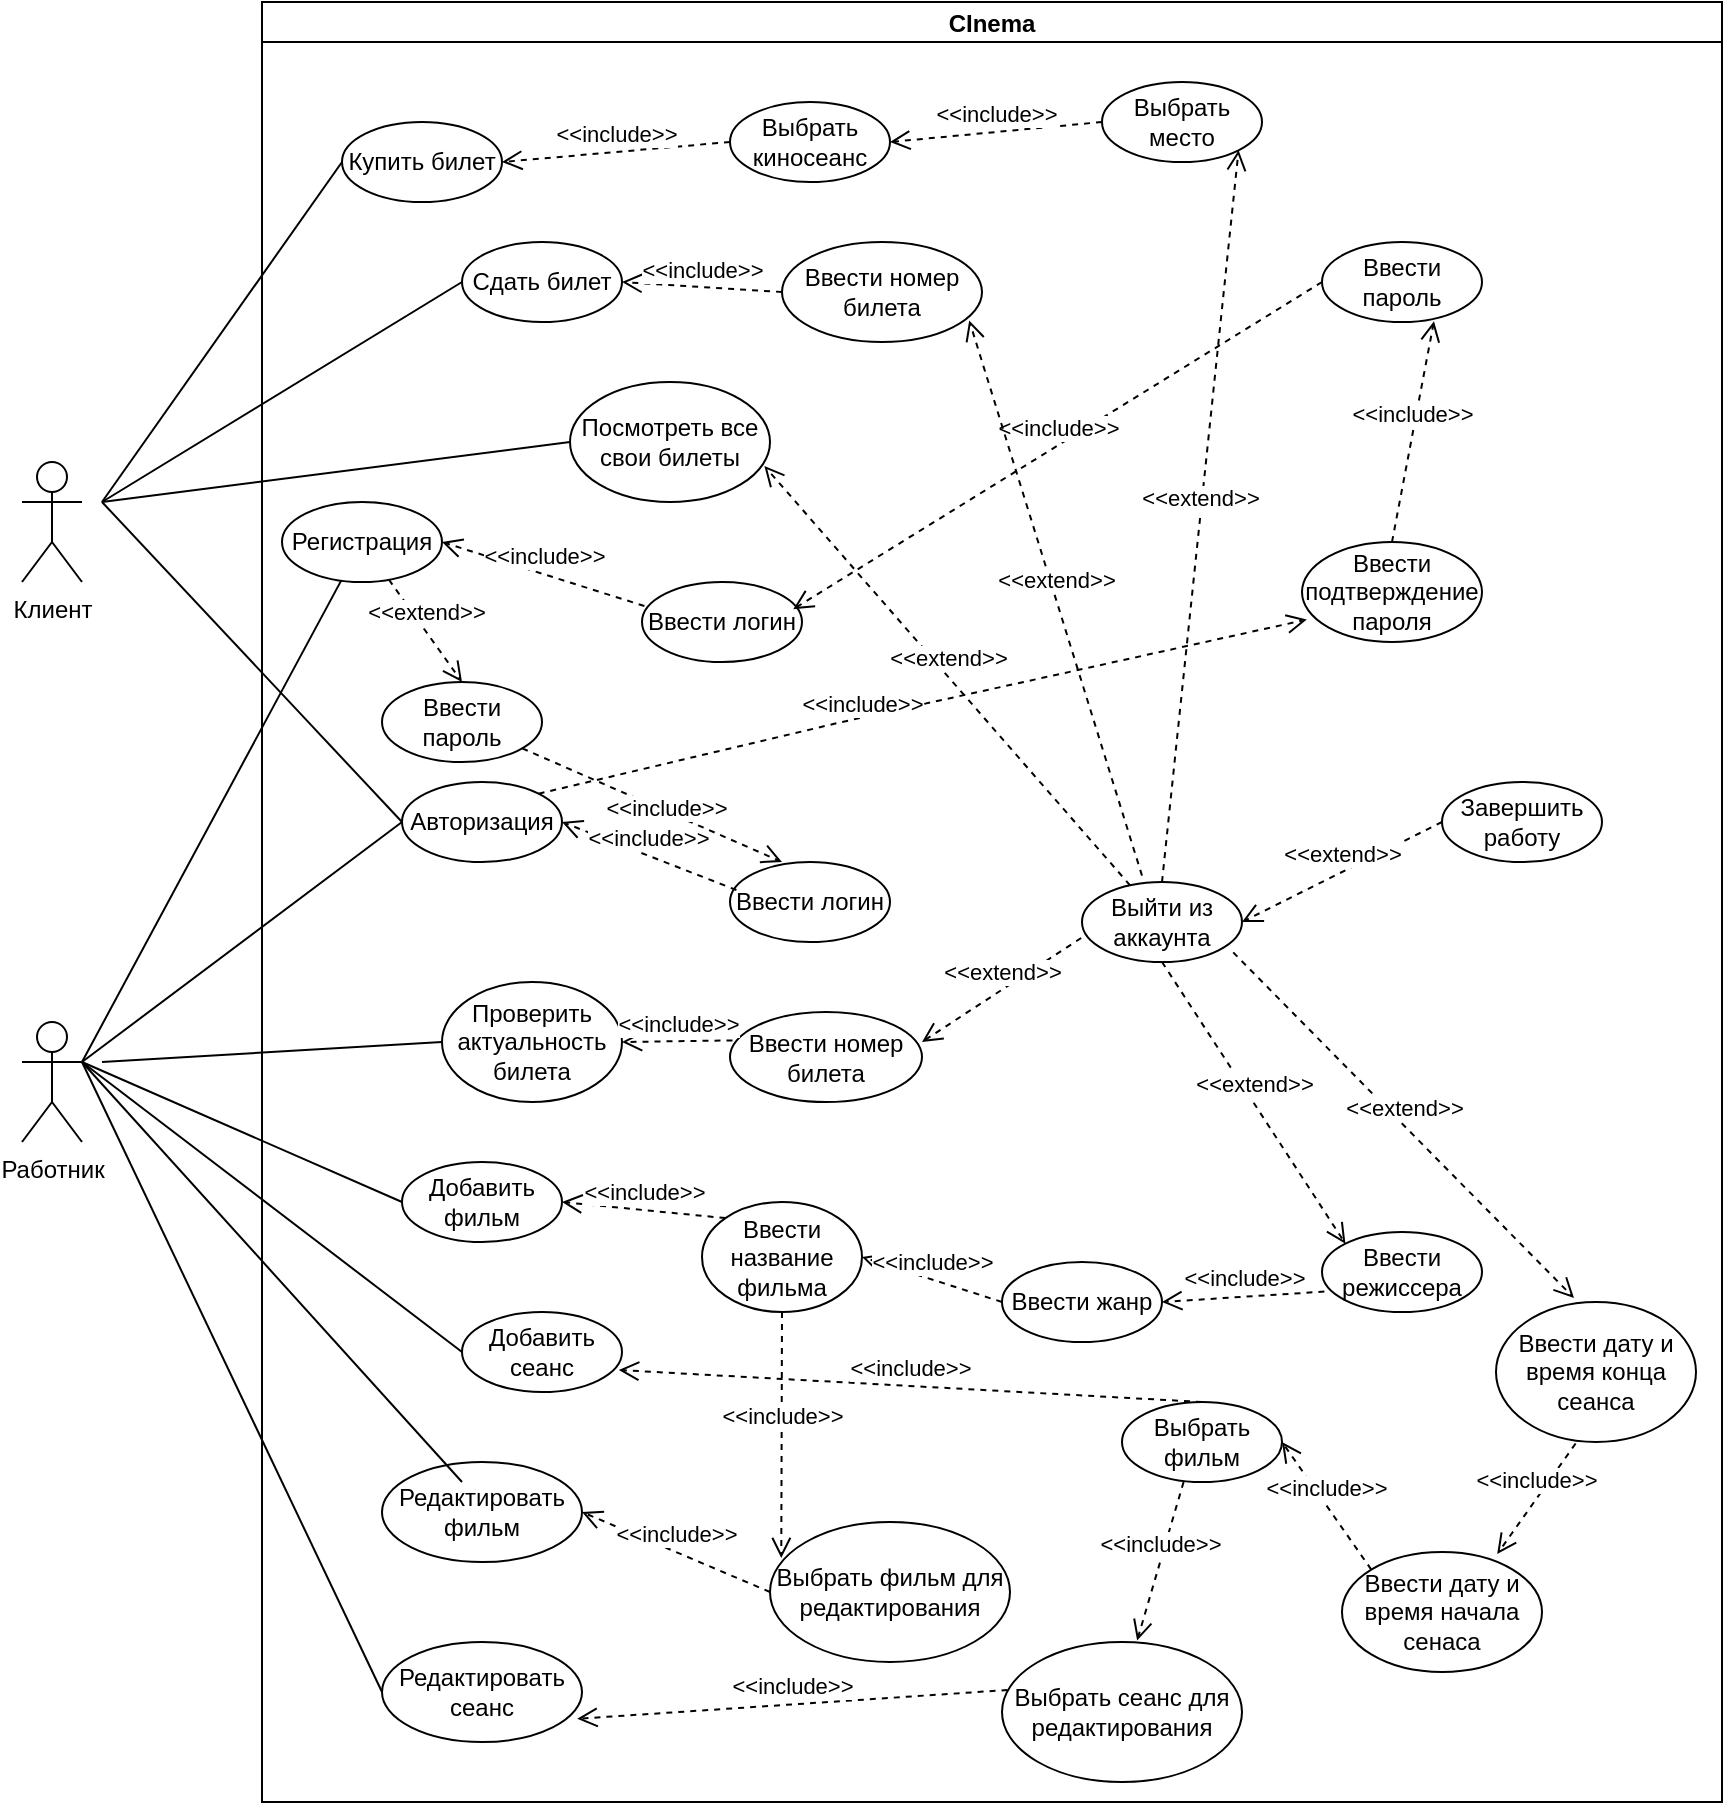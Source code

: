 <mxfile version="22.1.11" type="device">
  <diagram name="Страница — 1" id="uRweNLJfaf7tLBgSZLdh">
    <mxGraphModel dx="1002" dy="543" grid="1" gridSize="10" guides="1" tooltips="1" connect="1" arrows="1" fold="1" page="1" pageScale="1" pageWidth="827" pageHeight="1169" math="0" shadow="0">
      <root>
        <mxCell id="0" />
        <mxCell id="1" parent="0" />
        <mxCell id="HgeALcLHgrdmrKBmIMDU-1" value="CInema" style="swimlane;startSize=20;" vertex="1" parent="1">
          <mxGeometry x="210" y="30" width="730" height="900" as="geometry">
            <mxRectangle x="210" y="30" width="100" height="30" as="alternateBounds" />
          </mxGeometry>
        </mxCell>
        <mxCell id="HgeALcLHgrdmrKBmIMDU-44" value="Выйти из аккаунта" style="ellipse;whiteSpace=wrap;html=1;" vertex="1" parent="HgeALcLHgrdmrKBmIMDU-1">
          <mxGeometry x="410" y="440" width="80" height="40" as="geometry" />
        </mxCell>
        <mxCell id="HgeALcLHgrdmrKBmIMDU-43" value="Авторизация" style="ellipse;whiteSpace=wrap;html=1;" vertex="1" parent="HgeALcLHgrdmrKBmIMDU-1">
          <mxGeometry x="70" y="390" width="80" height="40" as="geometry" />
        </mxCell>
        <mxCell id="HgeALcLHgrdmrKBmIMDU-42" value="Посмотреть все свои билеты" style="ellipse;whiteSpace=wrap;html=1;" vertex="1" parent="HgeALcLHgrdmrKBmIMDU-1">
          <mxGeometry x="154" y="190" width="100" height="60" as="geometry" />
        </mxCell>
        <mxCell id="HgeALcLHgrdmrKBmIMDU-41" value="Сдать билет" style="ellipse;whiteSpace=wrap;html=1;" vertex="1" parent="HgeALcLHgrdmrKBmIMDU-1">
          <mxGeometry x="100" y="120" width="80" height="40" as="geometry" />
        </mxCell>
        <mxCell id="HgeALcLHgrdmrKBmIMDU-40" value="Купить билет" style="ellipse;whiteSpace=wrap;html=1;" vertex="1" parent="HgeALcLHgrdmrKBmIMDU-1">
          <mxGeometry x="40" y="60" width="80" height="40" as="geometry" />
        </mxCell>
        <mxCell id="HgeALcLHgrdmrKBmIMDU-49" value="Выбрать киносеанс" style="ellipse;whiteSpace=wrap;html=1;" vertex="1" parent="HgeALcLHgrdmrKBmIMDU-1">
          <mxGeometry x="234" y="50" width="80" height="40" as="geometry" />
        </mxCell>
        <mxCell id="HgeALcLHgrdmrKBmIMDU-50" value="Ввести номер билета" style="ellipse;whiteSpace=wrap;html=1;" vertex="1" parent="HgeALcLHgrdmrKBmIMDU-1">
          <mxGeometry x="260" y="120" width="100" height="50" as="geometry" />
        </mxCell>
        <mxCell id="HgeALcLHgrdmrKBmIMDU-51" value="Выбрать место" style="ellipse;whiteSpace=wrap;html=1;" vertex="1" parent="HgeALcLHgrdmrKBmIMDU-1">
          <mxGeometry x="420" y="40" width="80" height="40" as="geometry" />
        </mxCell>
        <mxCell id="HgeALcLHgrdmrKBmIMDU-52" value="Регистрация" style="ellipse;whiteSpace=wrap;html=1;" vertex="1" parent="HgeALcLHgrdmrKBmIMDU-1">
          <mxGeometry x="10" y="250" width="80" height="40" as="geometry" />
        </mxCell>
        <mxCell id="HgeALcLHgrdmrKBmIMDU-53" value="Завершить работу" style="ellipse;whiteSpace=wrap;html=1;" vertex="1" parent="HgeALcLHgrdmrKBmIMDU-1">
          <mxGeometry x="590" y="390" width="80" height="40" as="geometry" />
        </mxCell>
        <mxCell id="HgeALcLHgrdmrKBmIMDU-54" value="Добавить фильм" style="ellipse;whiteSpace=wrap;html=1;" vertex="1" parent="HgeALcLHgrdmrKBmIMDU-1">
          <mxGeometry x="70" y="580" width="80" height="40" as="geometry" />
        </mxCell>
        <mxCell id="HgeALcLHgrdmrKBmIMDU-56" value="Добавить сеанс" style="ellipse;whiteSpace=wrap;html=1;" vertex="1" parent="HgeALcLHgrdmrKBmIMDU-1">
          <mxGeometry x="100" y="655" width="80" height="40" as="geometry" />
        </mxCell>
        <mxCell id="HgeALcLHgrdmrKBmIMDU-57" value="Редактировать фильм" style="ellipse;whiteSpace=wrap;html=1;" vertex="1" parent="HgeALcLHgrdmrKBmIMDU-1">
          <mxGeometry x="60" y="730" width="100" height="50" as="geometry" />
        </mxCell>
        <mxCell id="HgeALcLHgrdmrKBmIMDU-58" value="Редактировать сеанс" style="ellipse;whiteSpace=wrap;html=1;" vertex="1" parent="HgeALcLHgrdmrKBmIMDU-1">
          <mxGeometry x="60" y="820" width="100" height="50" as="geometry" />
        </mxCell>
        <mxCell id="HgeALcLHgrdmrKBmIMDU-59" value="Ввести логин" style="ellipse;whiteSpace=wrap;html=1;" vertex="1" parent="HgeALcLHgrdmrKBmIMDU-1">
          <mxGeometry x="190" y="290" width="80" height="40" as="geometry" />
        </mxCell>
        <mxCell id="HgeALcLHgrdmrKBmIMDU-60" value="Ввести логин" style="ellipse;whiteSpace=wrap;html=1;" vertex="1" parent="HgeALcLHgrdmrKBmIMDU-1">
          <mxGeometry x="234" y="430" width="80" height="40" as="geometry" />
        </mxCell>
        <mxCell id="HgeALcLHgrdmrKBmIMDU-61" value="Ввести пароль" style="ellipse;whiteSpace=wrap;html=1;" vertex="1" parent="HgeALcLHgrdmrKBmIMDU-1">
          <mxGeometry x="530" y="120" width="80" height="40" as="geometry" />
        </mxCell>
        <mxCell id="HgeALcLHgrdmrKBmIMDU-62" value="Ввести подтверждение пароля" style="ellipse;whiteSpace=wrap;html=1;" vertex="1" parent="HgeALcLHgrdmrKBmIMDU-1">
          <mxGeometry x="520" y="270" width="90" height="50" as="geometry" />
        </mxCell>
        <mxCell id="HgeALcLHgrdmrKBmIMDU-63" value="Ввести пароль" style="ellipse;whiteSpace=wrap;html=1;" vertex="1" parent="HgeALcLHgrdmrKBmIMDU-1">
          <mxGeometry x="60" y="340" width="80" height="40" as="geometry" />
        </mxCell>
        <mxCell id="HgeALcLHgrdmrKBmIMDU-72" value="Ввести название фильма" style="ellipse;whiteSpace=wrap;html=1;" vertex="1" parent="HgeALcLHgrdmrKBmIMDU-1">
          <mxGeometry x="220" y="600" width="80" height="55" as="geometry" />
        </mxCell>
        <mxCell id="HgeALcLHgrdmrKBmIMDU-73" value="Ввести жанр" style="ellipse;whiteSpace=wrap;html=1;" vertex="1" parent="HgeALcLHgrdmrKBmIMDU-1">
          <mxGeometry x="370" y="630" width="80" height="40" as="geometry" />
        </mxCell>
        <mxCell id="HgeALcLHgrdmrKBmIMDU-74" value="Ввести режиссера" style="ellipse;whiteSpace=wrap;html=1;" vertex="1" parent="HgeALcLHgrdmrKBmIMDU-1">
          <mxGeometry x="530" y="615" width="80" height="40" as="geometry" />
        </mxCell>
        <mxCell id="HgeALcLHgrdmrKBmIMDU-75" value="Выбрать фильм" style="ellipse;whiteSpace=wrap;html=1;" vertex="1" parent="HgeALcLHgrdmrKBmIMDU-1">
          <mxGeometry x="430" y="700" width="80" height="40" as="geometry" />
        </mxCell>
        <mxCell id="HgeALcLHgrdmrKBmIMDU-76" value="Ввести дату и время начала сенаса" style="ellipse;whiteSpace=wrap;html=1;" vertex="1" parent="HgeALcLHgrdmrKBmIMDU-1">
          <mxGeometry x="540" y="775" width="100" height="60" as="geometry" />
        </mxCell>
        <mxCell id="HgeALcLHgrdmrKBmIMDU-77" value="Ввести дату и время конца сеанса" style="ellipse;whiteSpace=wrap;html=1;" vertex="1" parent="HgeALcLHgrdmrKBmIMDU-1">
          <mxGeometry x="617" y="650" width="100" height="70" as="geometry" />
        </mxCell>
        <mxCell id="HgeALcLHgrdmrKBmIMDU-78" value="Выбрать фильм для редактирования" style="ellipse;whiteSpace=wrap;html=1;" vertex="1" parent="HgeALcLHgrdmrKBmIMDU-1">
          <mxGeometry x="254" y="760" width="120" height="70" as="geometry" />
        </mxCell>
        <mxCell id="HgeALcLHgrdmrKBmIMDU-79" value="Выбрать сеанс для редактирования" style="ellipse;whiteSpace=wrap;html=1;" vertex="1" parent="HgeALcLHgrdmrKBmIMDU-1">
          <mxGeometry x="370" y="820" width="120" height="70" as="geometry" />
        </mxCell>
        <mxCell id="HgeALcLHgrdmrKBmIMDU-80" value="Проверить актуальность билета" style="ellipse;whiteSpace=wrap;html=1;" vertex="1" parent="HgeALcLHgrdmrKBmIMDU-1">
          <mxGeometry x="90" y="490" width="90" height="60" as="geometry" />
        </mxCell>
        <mxCell id="HgeALcLHgrdmrKBmIMDU-96" value="&amp;lt;&amp;lt;include&amp;gt;&amp;gt;&lt;br&gt;" style="html=1;verticalAlign=bottom;endArrow=open;dashed=1;endSize=8;curved=0;rounded=0;exitX=0;exitY=0.5;exitDx=0;exitDy=0;entryX=1;entryY=0.5;entryDx=0;entryDy=0;" edge="1" parent="HgeALcLHgrdmrKBmIMDU-1" source="HgeALcLHgrdmrKBmIMDU-49" target="HgeALcLHgrdmrKBmIMDU-40">
          <mxGeometry relative="1" as="geometry">
            <mxPoint x="194" y="61" as="sourcePoint" />
            <mxPoint x="116" y="81" as="targetPoint" />
          </mxGeometry>
        </mxCell>
        <mxCell id="HgeALcLHgrdmrKBmIMDU-97" value="&amp;lt;&amp;lt;include&amp;gt;&amp;gt;&lt;br&gt;" style="html=1;verticalAlign=bottom;endArrow=open;dashed=1;endSize=8;curved=0;rounded=0;exitX=0;exitY=0.5;exitDx=0;exitDy=0;entryX=1;entryY=0.5;entryDx=0;entryDy=0;" edge="1" parent="HgeALcLHgrdmrKBmIMDU-1" source="HgeALcLHgrdmrKBmIMDU-51" target="HgeALcLHgrdmrKBmIMDU-49">
          <mxGeometry relative="1" as="geometry">
            <mxPoint x="204" y="71" as="sourcePoint" />
            <mxPoint x="126" y="91" as="targetPoint" />
          </mxGeometry>
        </mxCell>
        <mxCell id="HgeALcLHgrdmrKBmIMDU-98" value="&amp;lt;&amp;lt;include&amp;gt;&amp;gt;&lt;br&gt;" style="html=1;verticalAlign=bottom;endArrow=open;dashed=1;endSize=8;curved=0;rounded=0;exitX=0;exitY=0.5;exitDx=0;exitDy=0;entryX=1;entryY=0.5;entryDx=0;entryDy=0;" edge="1" parent="HgeALcLHgrdmrKBmIMDU-1" source="HgeALcLHgrdmrKBmIMDU-50" target="HgeALcLHgrdmrKBmIMDU-41">
          <mxGeometry relative="1" as="geometry">
            <mxPoint x="214" y="81" as="sourcePoint" />
            <mxPoint x="136" y="101" as="targetPoint" />
          </mxGeometry>
        </mxCell>
        <mxCell id="HgeALcLHgrdmrKBmIMDU-99" value="&amp;lt;&amp;lt;include&amp;gt;&amp;gt;&lt;br&gt;" style="html=1;verticalAlign=bottom;endArrow=open;dashed=1;endSize=8;curved=0;rounded=0;exitX=0.015;exitY=0.3;exitDx=0;exitDy=0;exitPerimeter=0;entryX=1;entryY=0.5;entryDx=0;entryDy=0;" edge="1" parent="HgeALcLHgrdmrKBmIMDU-1" source="HgeALcLHgrdmrKBmIMDU-59" target="HgeALcLHgrdmrKBmIMDU-52">
          <mxGeometry relative="1" as="geometry">
            <mxPoint x="224" y="91" as="sourcePoint" />
            <mxPoint x="146" y="111" as="targetPoint" />
          </mxGeometry>
        </mxCell>
        <mxCell id="HgeALcLHgrdmrKBmIMDU-100" value="&amp;lt;&amp;lt;include&amp;gt;&amp;gt;&lt;br&gt;" style="html=1;verticalAlign=bottom;endArrow=open;dashed=1;endSize=8;curved=0;rounded=0;exitX=0;exitY=0.5;exitDx=0;exitDy=0;entryX=0.945;entryY=0.34;entryDx=0;entryDy=0;entryPerimeter=0;" edge="1" parent="HgeALcLHgrdmrKBmIMDU-1" source="HgeALcLHgrdmrKBmIMDU-61" target="HgeALcLHgrdmrKBmIMDU-59">
          <mxGeometry relative="1" as="geometry">
            <mxPoint x="241" y="342" as="sourcePoint" />
            <mxPoint x="220" y="330" as="targetPoint" />
          </mxGeometry>
        </mxCell>
        <mxCell id="HgeALcLHgrdmrKBmIMDU-101" value="&amp;lt;&amp;lt;include&amp;gt;&amp;gt;&lt;br&gt;" style="html=1;verticalAlign=bottom;endArrow=open;dashed=1;endSize=8;curved=0;rounded=0;exitX=0.5;exitY=0;exitDx=0;exitDy=0;entryX=0.7;entryY=0.99;entryDx=0;entryDy=0;entryPerimeter=0;" edge="1" parent="HgeALcLHgrdmrKBmIMDU-1" source="HgeALcLHgrdmrKBmIMDU-62" target="HgeALcLHgrdmrKBmIMDU-61">
          <mxGeometry relative="1" as="geometry">
            <mxPoint x="251" y="352" as="sourcePoint" />
            <mxPoint x="230" y="340" as="targetPoint" />
          </mxGeometry>
        </mxCell>
        <mxCell id="HgeALcLHgrdmrKBmIMDU-102" value="&amp;lt;&amp;lt;include&amp;gt;&amp;gt;&lt;br&gt;" style="html=1;verticalAlign=bottom;endArrow=open;dashed=1;endSize=8;curved=0;rounded=0;exitX=0.04;exitY=0.35;exitDx=0;exitDy=0;entryX=1;entryY=0.5;entryDx=0;entryDy=0;exitPerimeter=0;" edge="1" parent="HgeALcLHgrdmrKBmIMDU-1" source="HgeALcLHgrdmrKBmIMDU-60" target="HgeALcLHgrdmrKBmIMDU-43">
          <mxGeometry relative="1" as="geometry">
            <mxPoint x="490" y="160" as="sourcePoint" />
            <mxPoint x="316" y="344" as="targetPoint" />
          </mxGeometry>
        </mxCell>
        <mxCell id="HgeALcLHgrdmrKBmIMDU-139" value="&amp;lt;&amp;lt;include&amp;gt;&amp;gt;&lt;br&gt;" style="html=1;verticalAlign=bottom;endArrow=open;dashed=1;endSize=8;curved=0;rounded=0;entryX=0.325;entryY=0;entryDx=0;entryDy=0;entryPerimeter=0;" edge="1" parent="HgeALcLHgrdmrKBmIMDU-1" source="HgeALcLHgrdmrKBmIMDU-63" target="HgeALcLHgrdmrKBmIMDU-60">
          <mxGeometry x="0.144" y="-7" relative="1" as="geometry">
            <mxPoint x="490" y="160" as="sourcePoint" />
            <mxPoint x="316" y="344" as="targetPoint" />
            <mxPoint as="offset" />
          </mxGeometry>
        </mxCell>
        <mxCell id="HgeALcLHgrdmrKBmIMDU-140" value="Ввести номер билета" style="ellipse;whiteSpace=wrap;html=1;" vertex="1" parent="HgeALcLHgrdmrKBmIMDU-1">
          <mxGeometry x="234" y="505" width="96" height="45" as="geometry" />
        </mxCell>
        <mxCell id="HgeALcLHgrdmrKBmIMDU-141" value="&amp;lt;&amp;lt;include&amp;gt;&amp;gt;&lt;br&gt;" style="html=1;verticalAlign=bottom;endArrow=open;dashed=1;endSize=8;curved=0;rounded=0;exitX=0.013;exitY=0.316;exitDx=0;exitDy=0;entryX=1;entryY=0.5;entryDx=0;entryDy=0;exitPerimeter=0;" edge="1" parent="HgeALcLHgrdmrKBmIMDU-1" source="HgeALcLHgrdmrKBmIMDU-140" target="HgeALcLHgrdmrKBmIMDU-80">
          <mxGeometry relative="1" as="geometry">
            <mxPoint x="213" y="434" as="sourcePoint" />
            <mxPoint x="160" y="420" as="targetPoint" />
          </mxGeometry>
        </mxCell>
        <mxCell id="HgeALcLHgrdmrKBmIMDU-142" value="&amp;lt;&amp;lt;include&amp;gt;&amp;gt;&lt;br&gt;" style="html=1;verticalAlign=bottom;endArrow=open;dashed=1;endSize=8;curved=0;rounded=0;exitX=0;exitY=0;exitDx=0;exitDy=0;entryX=1;entryY=0.5;entryDx=0;entryDy=0;" edge="1" parent="HgeALcLHgrdmrKBmIMDU-1" source="HgeALcLHgrdmrKBmIMDU-72" target="HgeALcLHgrdmrKBmIMDU-54">
          <mxGeometry relative="1" as="geometry">
            <mxPoint x="245" y="529" as="sourcePoint" />
            <mxPoint x="190" y="530" as="targetPoint" />
          </mxGeometry>
        </mxCell>
        <mxCell id="HgeALcLHgrdmrKBmIMDU-143" value="&amp;lt;&amp;lt;include&amp;gt;&amp;gt;&lt;br&gt;" style="html=1;verticalAlign=bottom;endArrow=open;dashed=1;endSize=8;curved=0;rounded=0;exitX=0.5;exitY=0;exitDx=0;exitDy=0;entryX=0.98;entryY=0.725;entryDx=0;entryDy=0;entryPerimeter=0;" edge="1" parent="HgeALcLHgrdmrKBmIMDU-1" source="HgeALcLHgrdmrKBmIMDU-75" target="HgeALcLHgrdmrKBmIMDU-56">
          <mxGeometry relative="1" as="geometry">
            <mxPoint x="255" y="539" as="sourcePoint" />
            <mxPoint x="200" y="540" as="targetPoint" />
          </mxGeometry>
        </mxCell>
        <mxCell id="HgeALcLHgrdmrKBmIMDU-144" value="&amp;lt;&amp;lt;include&amp;gt;&amp;gt;&lt;br&gt;" style="html=1;verticalAlign=bottom;endArrow=open;dashed=1;endSize=8;curved=0;rounded=0;exitX=0;exitY=0.5;exitDx=0;exitDy=0;entryX=1;entryY=0.5;entryDx=0;entryDy=0;" edge="1" parent="HgeALcLHgrdmrKBmIMDU-1" source="HgeALcLHgrdmrKBmIMDU-73" target="HgeALcLHgrdmrKBmIMDU-72">
          <mxGeometry relative="1" as="geometry">
            <mxPoint x="330" y="710" as="sourcePoint" />
            <mxPoint x="188" y="694" as="targetPoint" />
          </mxGeometry>
        </mxCell>
        <mxCell id="HgeALcLHgrdmrKBmIMDU-145" value="&amp;lt;&amp;lt;include&amp;gt;&amp;gt;&lt;br&gt;" style="html=1;verticalAlign=bottom;endArrow=open;dashed=1;endSize=8;curved=0;rounded=0;exitX=0.015;exitY=0.745;exitDx=0;exitDy=0;entryX=1;entryY=0.5;entryDx=0;entryDy=0;exitPerimeter=0;" edge="1" parent="HgeALcLHgrdmrKBmIMDU-1" source="HgeALcLHgrdmrKBmIMDU-74" target="HgeALcLHgrdmrKBmIMDU-73">
          <mxGeometry relative="1" as="geometry">
            <mxPoint x="340" y="720" as="sourcePoint" />
            <mxPoint x="198" y="704" as="targetPoint" />
          </mxGeometry>
        </mxCell>
        <mxCell id="HgeALcLHgrdmrKBmIMDU-146" value="&amp;lt;&amp;lt;include&amp;gt;&amp;gt;&lt;br&gt;" style="html=1;verticalAlign=bottom;endArrow=open;dashed=1;endSize=8;curved=0;rounded=0;exitX=0;exitY=0;exitDx=0;exitDy=0;entryX=1;entryY=0.5;entryDx=0;entryDy=0;" edge="1" parent="HgeALcLHgrdmrKBmIMDU-1" source="HgeALcLHgrdmrKBmIMDU-76" target="HgeALcLHgrdmrKBmIMDU-75">
          <mxGeometry relative="1" as="geometry">
            <mxPoint x="350" y="730" as="sourcePoint" />
            <mxPoint x="208" y="714" as="targetPoint" />
          </mxGeometry>
        </mxCell>
        <mxCell id="HgeALcLHgrdmrKBmIMDU-147" value="&amp;lt;&amp;lt;include&amp;gt;&amp;gt;&lt;br&gt;" style="html=1;verticalAlign=bottom;endArrow=open;dashed=1;endSize=8;curved=0;rounded=0;exitX=0.398;exitY=1.011;exitDx=0;exitDy=0;entryX=0.776;entryY=0.017;entryDx=0;entryDy=0;entryPerimeter=0;exitPerimeter=0;" edge="1" parent="HgeALcLHgrdmrKBmIMDU-1" source="HgeALcLHgrdmrKBmIMDU-77" target="HgeALcLHgrdmrKBmIMDU-76">
          <mxGeometry relative="1" as="geometry">
            <mxPoint x="360" y="740" as="sourcePoint" />
            <mxPoint x="218" y="724" as="targetPoint" />
          </mxGeometry>
        </mxCell>
        <mxCell id="HgeALcLHgrdmrKBmIMDU-148" value="&amp;lt;&amp;lt;include&amp;gt;&amp;gt;&lt;br&gt;" style="html=1;verticalAlign=bottom;endArrow=open;dashed=1;endSize=8;curved=0;rounded=0;exitX=0;exitY=0.5;exitDx=0;exitDy=0;entryX=1;entryY=0.5;entryDx=0;entryDy=0;" edge="1" parent="HgeALcLHgrdmrKBmIMDU-1" source="HgeALcLHgrdmrKBmIMDU-78" target="HgeALcLHgrdmrKBmIMDU-57">
          <mxGeometry relative="1" as="geometry">
            <mxPoint x="370" y="750" as="sourcePoint" />
            <mxPoint x="228" y="734" as="targetPoint" />
          </mxGeometry>
        </mxCell>
        <mxCell id="HgeALcLHgrdmrKBmIMDU-149" value="&amp;lt;&amp;lt;include&amp;gt;&amp;gt;&lt;br&gt;" style="html=1;verticalAlign=bottom;endArrow=open;dashed=1;endSize=8;curved=0;rounded=0;exitX=0.5;exitY=1;exitDx=0;exitDy=0;entryX=0.047;entryY=0.257;entryDx=0;entryDy=0;entryPerimeter=0;" edge="1" parent="HgeALcLHgrdmrKBmIMDU-1" source="HgeALcLHgrdmrKBmIMDU-72" target="HgeALcLHgrdmrKBmIMDU-78">
          <mxGeometry relative="1" as="geometry">
            <mxPoint x="380" y="760" as="sourcePoint" />
            <mxPoint x="238" y="744" as="targetPoint" />
          </mxGeometry>
        </mxCell>
        <mxCell id="HgeALcLHgrdmrKBmIMDU-150" value="&amp;lt;&amp;lt;include&amp;gt;&amp;gt;&lt;br&gt;" style="html=1;verticalAlign=bottom;endArrow=open;dashed=1;endSize=8;curved=0;rounded=0;exitX=0.023;exitY=0.343;exitDx=0;exitDy=0;entryX=0.976;entryY=0.768;entryDx=0;entryDy=0;entryPerimeter=0;exitPerimeter=0;" edge="1" parent="HgeALcLHgrdmrKBmIMDU-1" source="HgeALcLHgrdmrKBmIMDU-79" target="HgeALcLHgrdmrKBmIMDU-58">
          <mxGeometry relative="1" as="geometry">
            <mxPoint x="390" y="770" as="sourcePoint" />
            <mxPoint x="248" y="754" as="targetPoint" />
          </mxGeometry>
        </mxCell>
        <mxCell id="HgeALcLHgrdmrKBmIMDU-151" value="&amp;lt;&amp;lt;include&amp;gt;&amp;gt;&lt;br&gt;" style="html=1;verticalAlign=bottom;endArrow=open;dashed=1;endSize=8;curved=0;rounded=0;exitX=0.385;exitY=1;exitDx=0;exitDy=0;entryX=0.563;entryY=-0.011;entryDx=0;entryDy=0;entryPerimeter=0;exitPerimeter=0;" edge="1" parent="HgeALcLHgrdmrKBmIMDU-1" source="HgeALcLHgrdmrKBmIMDU-75" target="HgeALcLHgrdmrKBmIMDU-79">
          <mxGeometry relative="1" as="geometry">
            <mxPoint x="383" y="834" as="sourcePoint" />
            <mxPoint x="208" y="828" as="targetPoint" />
          </mxGeometry>
        </mxCell>
        <mxCell id="HgeALcLHgrdmrKBmIMDU-152" value="&amp;lt;&amp;lt;extend&amp;gt;&amp;gt;" style="html=1;verticalAlign=bottom;endArrow=open;dashed=1;endSize=8;curved=0;rounded=0;entryX=1;entryY=1;entryDx=0;entryDy=0;exitX=0.5;exitY=0;exitDx=0;exitDy=0;" edge="1" parent="HgeALcLHgrdmrKBmIMDU-1" source="HgeALcLHgrdmrKBmIMDU-44" target="HgeALcLHgrdmrKBmIMDU-51">
          <mxGeometry relative="1" as="geometry">
            <mxPoint x="460" y="550" as="sourcePoint" />
            <mxPoint x="539" y="502" as="targetPoint" />
          </mxGeometry>
        </mxCell>
        <mxCell id="HgeALcLHgrdmrKBmIMDU-153" value="&amp;lt;&amp;lt;extend&amp;gt;&amp;gt;" style="html=1;verticalAlign=bottom;endArrow=open;dashed=1;endSize=8;curved=0;rounded=0;entryX=1;entryY=0.333;entryDx=0;entryDy=0;exitX=-0.005;exitY=0.7;exitDx=0;exitDy=0;entryPerimeter=0;exitPerimeter=0;" edge="1" parent="HgeALcLHgrdmrKBmIMDU-1" source="HgeALcLHgrdmrKBmIMDU-44" target="HgeALcLHgrdmrKBmIMDU-140">
          <mxGeometry relative="1" as="geometry">
            <mxPoint x="470" y="560" as="sourcePoint" />
            <mxPoint x="549" y="512" as="targetPoint" />
          </mxGeometry>
        </mxCell>
        <mxCell id="HgeALcLHgrdmrKBmIMDU-154" value="&amp;lt;&amp;lt;extend&amp;gt;&amp;gt;" style="html=1;verticalAlign=bottom;endArrow=open;dashed=1;endSize=8;curved=0;rounded=0;entryX=1;entryY=0.5;entryDx=0;entryDy=0;exitX=0;exitY=0.5;exitDx=0;exitDy=0;" edge="1" parent="HgeALcLHgrdmrKBmIMDU-1" source="HgeALcLHgrdmrKBmIMDU-53" target="HgeALcLHgrdmrKBmIMDU-44">
          <mxGeometry relative="1" as="geometry">
            <mxPoint x="480" y="570" as="sourcePoint" />
            <mxPoint x="559" y="522" as="targetPoint" />
          </mxGeometry>
        </mxCell>
        <mxCell id="HgeALcLHgrdmrKBmIMDU-155" value="&amp;lt;&amp;lt;extend&amp;gt;&amp;gt;" style="html=1;verticalAlign=bottom;endArrow=open;dashed=1;endSize=8;curved=0;rounded=0;exitX=0.5;exitY=1;exitDx=0;exitDy=0;entryX=0;entryY=0;entryDx=0;entryDy=0;" edge="1" parent="HgeALcLHgrdmrKBmIMDU-1" source="HgeALcLHgrdmrKBmIMDU-44" target="HgeALcLHgrdmrKBmIMDU-74">
          <mxGeometry relative="1" as="geometry">
            <mxPoint x="490" y="580" as="sourcePoint" />
            <mxPoint x="500" y="600" as="targetPoint" />
          </mxGeometry>
        </mxCell>
        <mxCell id="HgeALcLHgrdmrKBmIMDU-156" value="&amp;lt;&amp;lt;extend&amp;gt;&amp;gt;" style="html=1;verticalAlign=bottom;endArrow=open;dashed=1;endSize=8;curved=0;rounded=0;entryX=0.39;entryY=-0.029;entryDx=0;entryDy=0;exitX=0.945;exitY=0.88;exitDx=0;exitDy=0;entryPerimeter=0;exitPerimeter=0;" edge="1" parent="HgeALcLHgrdmrKBmIMDU-1" source="HgeALcLHgrdmrKBmIMDU-44" target="HgeALcLHgrdmrKBmIMDU-77">
          <mxGeometry relative="1" as="geometry">
            <mxPoint x="500" y="590" as="sourcePoint" />
            <mxPoint x="579" y="542" as="targetPoint" />
          </mxGeometry>
        </mxCell>
        <mxCell id="HgeALcLHgrdmrKBmIMDU-157" value="&amp;lt;&amp;lt;extend&amp;gt;&amp;gt;" style="html=1;verticalAlign=bottom;endArrow=open;dashed=1;endSize=8;curved=0;rounded=0;entryX=0.936;entryY=0.784;entryDx=0;entryDy=0;exitX=0.375;exitY=-0.08;exitDx=0;exitDy=0;entryPerimeter=0;exitPerimeter=0;" edge="1" parent="HgeALcLHgrdmrKBmIMDU-1" source="HgeALcLHgrdmrKBmIMDU-44" target="HgeALcLHgrdmrKBmIMDU-50">
          <mxGeometry relative="1" as="geometry">
            <mxPoint x="460" y="450" as="sourcePoint" />
            <mxPoint x="498" y="84" as="targetPoint" />
          </mxGeometry>
        </mxCell>
        <mxCell id="HgeALcLHgrdmrKBmIMDU-158" value="&amp;lt;&amp;lt;extend&amp;gt;&amp;gt;" style="html=1;verticalAlign=bottom;endArrow=open;dashed=1;endSize=8;curved=0;rounded=0;entryX=0.972;entryY=0.7;entryDx=0;entryDy=0;entryPerimeter=0;" edge="1" parent="HgeALcLHgrdmrKBmIMDU-1" source="HgeALcLHgrdmrKBmIMDU-44" target="HgeALcLHgrdmrKBmIMDU-42">
          <mxGeometry relative="1" as="geometry">
            <mxPoint x="470" y="460" as="sourcePoint" />
            <mxPoint x="508" y="94" as="targetPoint" />
          </mxGeometry>
        </mxCell>
        <mxCell id="HgeALcLHgrdmrKBmIMDU-159" value="&amp;lt;&amp;lt;include&amp;gt;&amp;gt;&lt;br&gt;" style="html=1;verticalAlign=bottom;endArrow=open;dashed=1;endSize=8;curved=0;rounded=0;exitX=1;exitY=0;exitDx=0;exitDy=0;entryX=0.027;entryY=0.776;entryDx=0;entryDy=0;entryPerimeter=0;" edge="1" parent="HgeALcLHgrdmrKBmIMDU-1" source="HgeALcLHgrdmrKBmIMDU-43" target="HgeALcLHgrdmrKBmIMDU-62">
          <mxGeometry x="-0.159" y="-2" relative="1" as="geometry">
            <mxPoint x="575" y="280" as="sourcePoint" />
            <mxPoint x="596" y="170" as="targetPoint" />
            <Array as="points">
              <mxPoint x="290" y="360" />
            </Array>
            <mxPoint as="offset" />
          </mxGeometry>
        </mxCell>
        <mxCell id="HgeALcLHgrdmrKBmIMDU-160" value="&amp;lt;&amp;lt;extend&amp;gt;&amp;gt;" style="html=1;verticalAlign=bottom;endArrow=open;dashed=1;endSize=8;curved=0;rounded=0;entryX=0.5;entryY=0;entryDx=0;entryDy=0;" edge="1" parent="HgeALcLHgrdmrKBmIMDU-1" source="HgeALcLHgrdmrKBmIMDU-52" target="HgeALcLHgrdmrKBmIMDU-63">
          <mxGeometry relative="1" as="geometry">
            <mxPoint x="450" y="447" as="sourcePoint" />
            <mxPoint x="364" y="169" as="targetPoint" />
          </mxGeometry>
        </mxCell>
        <mxCell id="HgeALcLHgrdmrKBmIMDU-39" value="Клиент" style="shape=umlActor;verticalLabelPosition=bottom;verticalAlign=top;html=1;outlineConnect=0;" vertex="1" parent="1">
          <mxGeometry x="90" y="260" width="30" height="60" as="geometry" />
        </mxCell>
        <mxCell id="HgeALcLHgrdmrKBmIMDU-55" value="Работник" style="shape=umlActor;verticalLabelPosition=bottom;verticalAlign=top;html=1;outlineConnect=0;" vertex="1" parent="1">
          <mxGeometry x="90" y="540" width="30" height="60" as="geometry" />
        </mxCell>
        <mxCell id="HgeALcLHgrdmrKBmIMDU-83" value="" style="endArrow=none;html=1;rounded=0;exitX=0;exitY=0.5;exitDx=0;exitDy=0;" edge="1" parent="1" source="HgeALcLHgrdmrKBmIMDU-40">
          <mxGeometry width="50" height="50" relative="1" as="geometry">
            <mxPoint x="276" y="301" as="sourcePoint" />
            <mxPoint x="130" y="280" as="targetPoint" />
          </mxGeometry>
        </mxCell>
        <mxCell id="HgeALcLHgrdmrKBmIMDU-84" value="" style="endArrow=none;html=1;rounded=0;exitX=0;exitY=0.5;exitDx=0;exitDy=0;" edge="1" parent="1" source="HgeALcLHgrdmrKBmIMDU-41">
          <mxGeometry width="50" height="50" relative="1" as="geometry">
            <mxPoint x="286" y="311" as="sourcePoint" />
            <mxPoint x="130" y="280" as="targetPoint" />
          </mxGeometry>
        </mxCell>
        <mxCell id="HgeALcLHgrdmrKBmIMDU-85" value="" style="endArrow=none;html=1;rounded=0;exitX=0;exitY=0.5;exitDx=0;exitDy=0;" edge="1" parent="1" source="HgeALcLHgrdmrKBmIMDU-42">
          <mxGeometry width="50" height="50" relative="1" as="geometry">
            <mxPoint x="296" y="321" as="sourcePoint" />
            <mxPoint x="130" y="280" as="targetPoint" />
          </mxGeometry>
        </mxCell>
        <mxCell id="HgeALcLHgrdmrKBmIMDU-87" value="" style="endArrow=none;html=1;rounded=0;" edge="1" parent="1">
          <mxGeometry width="50" height="50" relative="1" as="geometry">
            <mxPoint x="310" y="770" as="sourcePoint" />
            <mxPoint x="120" y="560" as="targetPoint" />
          </mxGeometry>
        </mxCell>
        <mxCell id="HgeALcLHgrdmrKBmIMDU-88" value="" style="endArrow=none;html=1;rounded=0;exitX=0;exitY=0.5;exitDx=0;exitDy=0;" edge="1" parent="1" source="HgeALcLHgrdmrKBmIMDU-43">
          <mxGeometry width="50" height="50" relative="1" as="geometry">
            <mxPoint x="316" y="341" as="sourcePoint" />
            <mxPoint x="130" y="280" as="targetPoint" />
          </mxGeometry>
        </mxCell>
        <mxCell id="HgeALcLHgrdmrKBmIMDU-89" value="" style="endArrow=none;html=1;rounded=0;entryX=1;entryY=0.333;entryDx=0;entryDy=0;entryPerimeter=0;" edge="1" parent="1" source="HgeALcLHgrdmrKBmIMDU-52" target="HgeALcLHgrdmrKBmIMDU-55">
          <mxGeometry width="50" height="50" relative="1" as="geometry">
            <mxPoint x="340" y="350" as="sourcePoint" />
            <mxPoint x="200" y="189" as="targetPoint" />
          </mxGeometry>
        </mxCell>
        <mxCell id="HgeALcLHgrdmrKBmIMDU-90" value="" style="endArrow=none;html=1;rounded=0;exitX=0;exitY=0.5;exitDx=0;exitDy=0;" edge="1" parent="1" source="HgeALcLHgrdmrKBmIMDU-43">
          <mxGeometry width="50" height="50" relative="1" as="geometry">
            <mxPoint x="336" y="361" as="sourcePoint" />
            <mxPoint x="120" y="560" as="targetPoint" />
          </mxGeometry>
        </mxCell>
        <mxCell id="HgeALcLHgrdmrKBmIMDU-91" value="" style="endArrow=none;html=1;rounded=0;exitX=0;exitY=0.5;exitDx=0;exitDy=0;" edge="1" parent="1" source="HgeALcLHgrdmrKBmIMDU-80">
          <mxGeometry width="50" height="50" relative="1" as="geometry">
            <mxPoint x="346" y="371" as="sourcePoint" />
            <mxPoint x="130" y="560" as="targetPoint" />
          </mxGeometry>
        </mxCell>
        <mxCell id="HgeALcLHgrdmrKBmIMDU-93" value="" style="endArrow=none;html=1;rounded=0;exitX=0;exitY=0.5;exitDx=0;exitDy=0;" edge="1" parent="1" source="HgeALcLHgrdmrKBmIMDU-54">
          <mxGeometry width="50" height="50" relative="1" as="geometry">
            <mxPoint x="356" y="381" as="sourcePoint" />
            <mxPoint x="120" y="560" as="targetPoint" />
          </mxGeometry>
        </mxCell>
        <mxCell id="HgeALcLHgrdmrKBmIMDU-94" value="" style="endArrow=none;html=1;rounded=0;exitX=0;exitY=0.5;exitDx=0;exitDy=0;" edge="1" parent="1" source="HgeALcLHgrdmrKBmIMDU-56">
          <mxGeometry width="50" height="50" relative="1" as="geometry">
            <mxPoint x="256" y="702" as="sourcePoint" />
            <mxPoint x="120" y="560" as="targetPoint" />
          </mxGeometry>
        </mxCell>
        <mxCell id="HgeALcLHgrdmrKBmIMDU-95" value="" style="endArrow=none;html=1;rounded=0;exitX=0;exitY=0.5;exitDx=0;exitDy=0;" edge="1" parent="1" source="HgeALcLHgrdmrKBmIMDU-58">
          <mxGeometry width="50" height="50" relative="1" as="geometry">
            <mxPoint x="376" y="401" as="sourcePoint" />
            <mxPoint x="120" y="560" as="targetPoint" />
          </mxGeometry>
        </mxCell>
      </root>
    </mxGraphModel>
  </diagram>
</mxfile>

